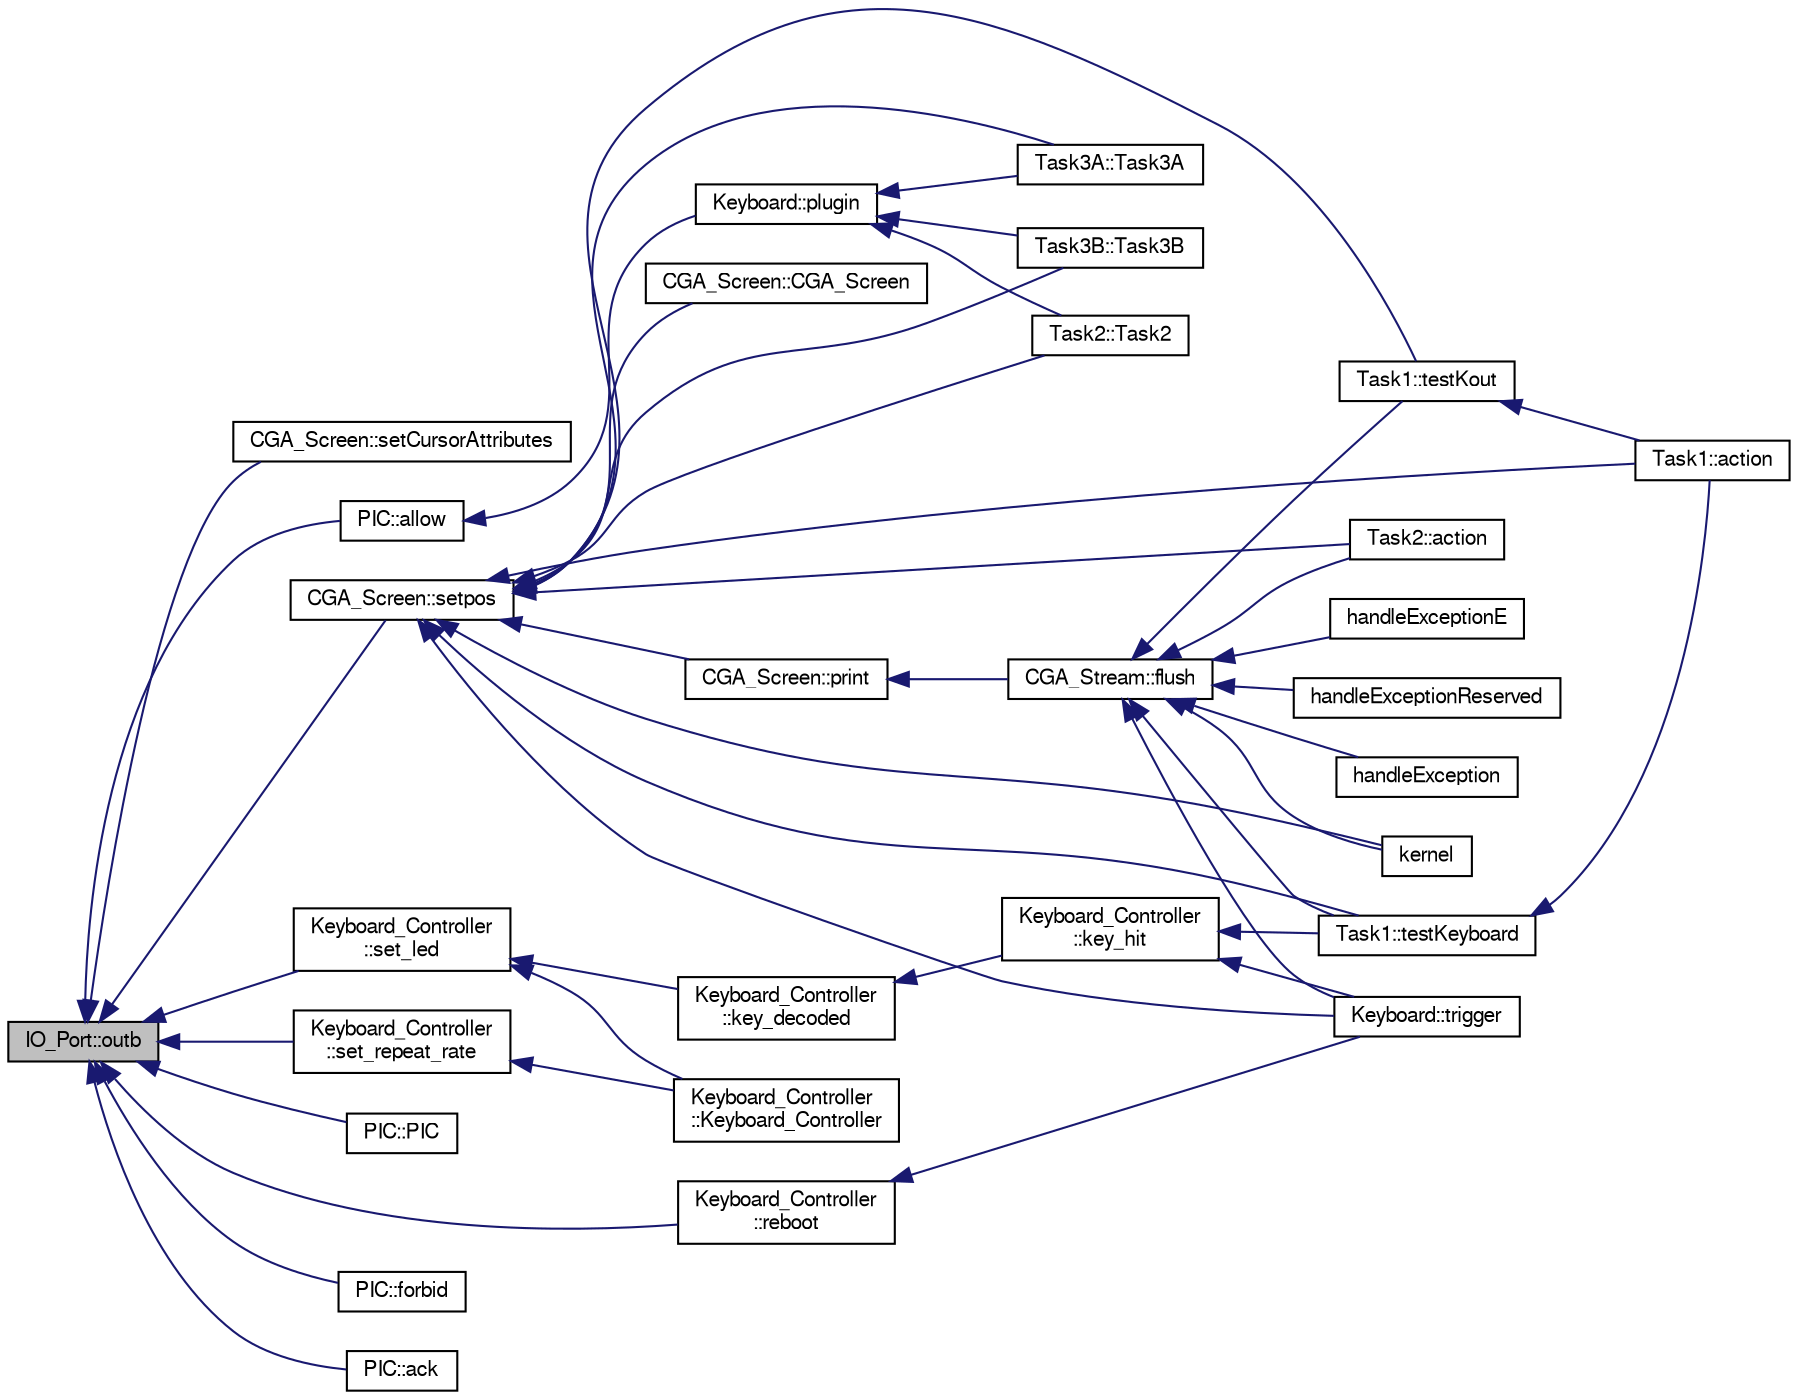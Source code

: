 digraph "IO_Port::outb"
{
  bgcolor="transparent";
  edge [fontname="FreeSans",fontsize="10",labelfontname="FreeSans",labelfontsize="10"];
  node [fontname="FreeSans",fontsize="10",shape=record];
  rankdir="LR";
  Node1 [label="IO_Port::outb",height=0.2,width=0.4,color="black", fillcolor="grey75", style="filled" fontcolor="black"];
  Node1 -> Node2 [dir="back",color="midnightblue",fontsize="10",style="solid",fontname="FreeSans"];
  Node2 [label="CGA_Screen::setCursorAttributes",height=0.2,width=0.4,color="black",URL="$classCGA__Screen.html#a711f314b5cba813e4e18adb6a1b3c327"];
  Node1 -> Node3 [dir="back",color="midnightblue",fontsize="10",style="solid",fontname="FreeSans"];
  Node3 [label="CGA_Screen::setpos",height=0.2,width=0.4,color="black",URL="$classCGA__Screen.html#a346b7ccc05356f76e738a76a24510e33",tooltip="set the cursor position"];
  Node3 -> Node4 [dir="back",color="midnightblue",fontsize="10",style="solid",fontname="FreeSans"];
  Node4 [label="Keyboard::trigger",height=0.2,width=0.4,color="black",URL="$classKeyboard.html#a0d0359a4df20db7eb38dd769e2322353",tooltip="einen auftretenden Tastaturinterrupt behandeln"];
  Node3 -> Node5 [dir="back",color="midnightblue",fontsize="10",style="solid",fontname="FreeSans"];
  Node5 [label="CGA_Screen::CGA_Screen",height=0.2,width=0.4,color="black",URL="$classCGA__Screen.html#a4415c1855a6afdc5cd3116e5fa054252",tooltip="Constructor."];
  Node3 -> Node6 [dir="back",color="midnightblue",fontsize="10",style="solid",fontname="FreeSans"];
  Node6 [label="CGA_Screen::print",height=0.2,width=0.4,color="black",URL="$classCGA__Screen.html#a6c295831093cab87c3944e39160965b9",tooltip="gibt eine Zeichenkette an der aktuellen Position aus"];
  Node6 -> Node7 [dir="back",color="midnightblue",fontsize="10",style="solid",fontname="FreeSans"];
  Node7 [label="CGA_Stream::flush",height=0.2,width=0.4,color="black",URL="$classCGA__Stream.html#a73572f5377a28f09ee9dc3af7b5a65b9",tooltip="ausgeben des Inhaltes des internen Puffers"];
  Node7 -> Node4 [dir="back",color="midnightblue",fontsize="10",style="solid",fontname="FreeSans"];
  Node7 -> Node8 [dir="back",color="midnightblue",fontsize="10",style="solid",fontname="FreeSans"];
  Node8 [label="handleException",height=0.2,width=0.4,color="black",URL="$guardian_8cc.html#afe78f34c7c65df79376008e0d23c1afd",tooltip="This function is called if a normal exception is raised by the cpu."];
  Node7 -> Node9 [dir="back",color="midnightblue",fontsize="10",style="solid",fontname="FreeSans"];
  Node9 [label="handleExceptionE",height=0.2,width=0.4,color="black",URL="$guardian_8cc.html#a70466c5bd3ffac85265c22f65e9a4ef9",tooltip="This function is called if a normal exception with error code is raised by the cpu."];
  Node7 -> Node10 [dir="back",color="midnightblue",fontsize="10",style="solid",fontname="FreeSans"];
  Node10 [label="handleExceptionReserved",height=0.2,width=0.4,color="black",URL="$guardian_8cc.html#a390d383038610b600ab986ec9b54879a",tooltip="This function is called if a reserved exception is raised by the cpu."];
  Node7 -> Node11 [dir="back",color="midnightblue",fontsize="10",style="solid",fontname="FreeSans"];
  Node11 [label="kernel",height=0.2,width=0.4,color="black",URL="$main_8cc.html#a796315624c9bcf31fd673cb62e4b9819",tooltip="kernel entry point"];
  Node7 -> Node12 [dir="back",color="midnightblue",fontsize="10",style="solid",fontname="FreeSans"];
  Node12 [label="Task1::testKout",height=0.2,width=0.4,color="black",URL="$classTask1.html#a48ca608ac9cdc03ab6614a4f61e2448e",tooltip="test the functionality of the Kout object"];
  Node12 -> Node13 [dir="back",color="midnightblue",fontsize="10",style="solid",fontname="FreeSans"];
  Node13 [label="Task1::action",height=0.2,width=0.4,color="black",URL="$classTask1.html#a0d4029a13591e70af436c0ead066ea5c",tooltip="parse and print multiboot information"];
  Node7 -> Node14 [dir="back",color="midnightblue",fontsize="10",style="solid",fontname="FreeSans"];
  Node14 [label="Task1::testKeyboard",height=0.2,width=0.4,color="black",URL="$classTask1.html#a587ce3fad20f9ec4ec88beefd08db49e",tooltip="test the functionality of the Keyboard_Controller object"];
  Node14 -> Node13 [dir="back",color="midnightblue",fontsize="10",style="solid",fontname="FreeSans"];
  Node7 -> Node15 [dir="back",color="midnightblue",fontsize="10",style="solid",fontname="FreeSans"];
  Node15 [label="Task2::action",height=0.2,width=0.4,color="black",URL="$classTask2.html#aa5de17846032b02d6d0819cdc78b1b3e",tooltip="prints the line"];
  Node3 -> Node11 [dir="back",color="midnightblue",fontsize="10",style="solid",fontname="FreeSans"];
  Node3 -> Node12 [dir="back",color="midnightblue",fontsize="10",style="solid",fontname="FreeSans"];
  Node3 -> Node14 [dir="back",color="midnightblue",fontsize="10",style="solid",fontname="FreeSans"];
  Node3 -> Node13 [dir="back",color="midnightblue",fontsize="10",style="solid",fontname="FreeSans"];
  Node3 -> Node16 [dir="back",color="midnightblue",fontsize="10",style="solid",fontname="FreeSans"];
  Node16 [label="Task2::Task2",height=0.2,width=0.4,color="black",URL="$classTask2.html#a4adb42b6119375dfec56808c158dd7dc",tooltip="Default constructor."];
  Node3 -> Node15 [dir="back",color="midnightblue",fontsize="10",style="solid",fontname="FreeSans"];
  Node3 -> Node17 [dir="back",color="midnightblue",fontsize="10",style="solid",fontname="FreeSans"];
  Node17 [label="Task3A::Task3A",height=0.2,width=0.4,color="black",URL="$classTask3A.html#a86233712775d9b45fe3d8a5eae09334d",tooltip="Default constructor."];
  Node3 -> Node18 [dir="back",color="midnightblue",fontsize="10",style="solid",fontname="FreeSans"];
  Node18 [label="Task3B::Task3B",height=0.2,width=0.4,color="black",URL="$classTask3B.html#a7ec400d4732dfb10f86b72a9b767f36e",tooltip="Default constructor."];
  Node1 -> Node19 [dir="back",color="midnightblue",fontsize="10",style="solid",fontname="FreeSans"];
  Node19 [label="Keyboard_Controller\l::reboot",height=0.2,width=0.4,color="black",URL="$classKeyboard__Controller.html#a686dd47e66ae9c2d9ccf1b9f84d3e99d",tooltip="reboots the computer"];
  Node19 -> Node4 [dir="back",color="midnightblue",fontsize="10",style="solid",fontname="FreeSans"];
  Node1 -> Node20 [dir="back",color="midnightblue",fontsize="10",style="solid",fontname="FreeSans"];
  Node20 [label="Keyboard_Controller\l::set_repeat_rate",height=0.2,width=0.4,color="black",URL="$classKeyboard__Controller.html#aa213c738efd52d7986fb925e6aaa7d95",tooltip="set the speed and delay of repeats of the keyboard."];
  Node20 -> Node21 [dir="back",color="midnightblue",fontsize="10",style="solid",fontname="FreeSans"];
  Node21 [label="Keyboard_Controller\l::Keyboard_Controller",height=0.2,width=0.4,color="black",URL="$classKeyboard__Controller.html#a13a0e454bd8c6ee99182d05770d7c44a",tooltip="Default constructor, turns all LEDs off and set speed and delay maximal."];
  Node1 -> Node22 [dir="back",color="midnightblue",fontsize="10",style="solid",fontname="FreeSans"];
  Node22 [label="Keyboard_Controller\l::set_led",height=0.2,width=0.4,color="black",URL="$classKeyboard__Controller.html#a36dfc2c73c4031c8662e37159238d5b0",tooltip="switch the specified LED of the keyboard on or off."];
  Node22 -> Node23 [dir="back",color="midnightblue",fontsize="10",style="solid",fontname="FreeSans"];
  Node23 [label="Keyboard_Controller\l::key_decoded",height=0.2,width=0.4,color="black",URL="$classKeyboard__Controller.html#aa517065c0ed4059b477dfb481539b1b2",tooltip="interpret the received scancode and modifier bits"];
  Node23 -> Node24 [dir="back",color="midnightblue",fontsize="10",style="solid",fontname="FreeSans"];
  Node24 [label="Keyboard_Controller\l::key_hit",height=0.2,width=0.4,color="black",URL="$classKeyboard__Controller.html#a78cf6859d88097a0f2b6945fc86c1d21",tooltip="get the last pressed key"];
  Node24 -> Node4 [dir="back",color="midnightblue",fontsize="10",style="solid",fontname="FreeSans"];
  Node24 -> Node14 [dir="back",color="midnightblue",fontsize="10",style="solid",fontname="FreeSans"];
  Node22 -> Node21 [dir="back",color="midnightblue",fontsize="10",style="solid",fontname="FreeSans"];
  Node1 -> Node25 [dir="back",color="midnightblue",fontsize="10",style="solid",fontname="FreeSans"];
  Node25 [label="PIC::PIC",height=0.2,width=0.4,color="black",URL="$classPIC.html#a17f4ad355d60ae1fefa1ef70625d530c",tooltip="Standardkonstruktor."];
  Node1 -> Node26 [dir="back",color="midnightblue",fontsize="10",style="solid",fontname="FreeSans"];
  Node26 [label="PIC::allow",height=0.2,width=0.4,color="black",URL="$classPIC.html#a62ac9996c8ecfca65e2529655050b26b",tooltip="erlaubt einen speziellen Interrupt von der Hardware"];
  Node26 -> Node27 [dir="back",color="midnightblue",fontsize="10",style="solid",fontname="FreeSans"];
  Node27 [label="Keyboard::plugin",height=0.2,width=0.4,color="black",URL="$classKeyboard.html#a6d362a122a7c417ff1a5c60152746d61",tooltip="aktiviert den Interruptmechanismus für die Tastatur"];
  Node27 -> Node16 [dir="back",color="midnightblue",fontsize="10",style="solid",fontname="FreeSans"];
  Node27 -> Node17 [dir="back",color="midnightblue",fontsize="10",style="solid",fontname="FreeSans"];
  Node27 -> Node18 [dir="back",color="midnightblue",fontsize="10",style="solid",fontname="FreeSans"];
  Node1 -> Node28 [dir="back",color="midnightblue",fontsize="10",style="solid",fontname="FreeSans"];
  Node28 [label="PIC::forbid",height=0.2,width=0.4,color="black",URL="$classPIC.html#a62503865c7a32537d9cc3e71d4c439cd",tooltip="verbietet einen speziellen Interrupt der Hardware"];
  Node1 -> Node29 [dir="back",color="midnightblue",fontsize="10",style="solid",fontname="FreeSans"];
  Node29 [label="PIC::ack",height=0.2,width=0.4,color="black",URL="$classPIC.html#a2fc19a597848b6b646123aad76ab3505",tooltip="sendet ein &quot;Acknowledgement&quot; eines ausstehenden Interrupts"];
}
